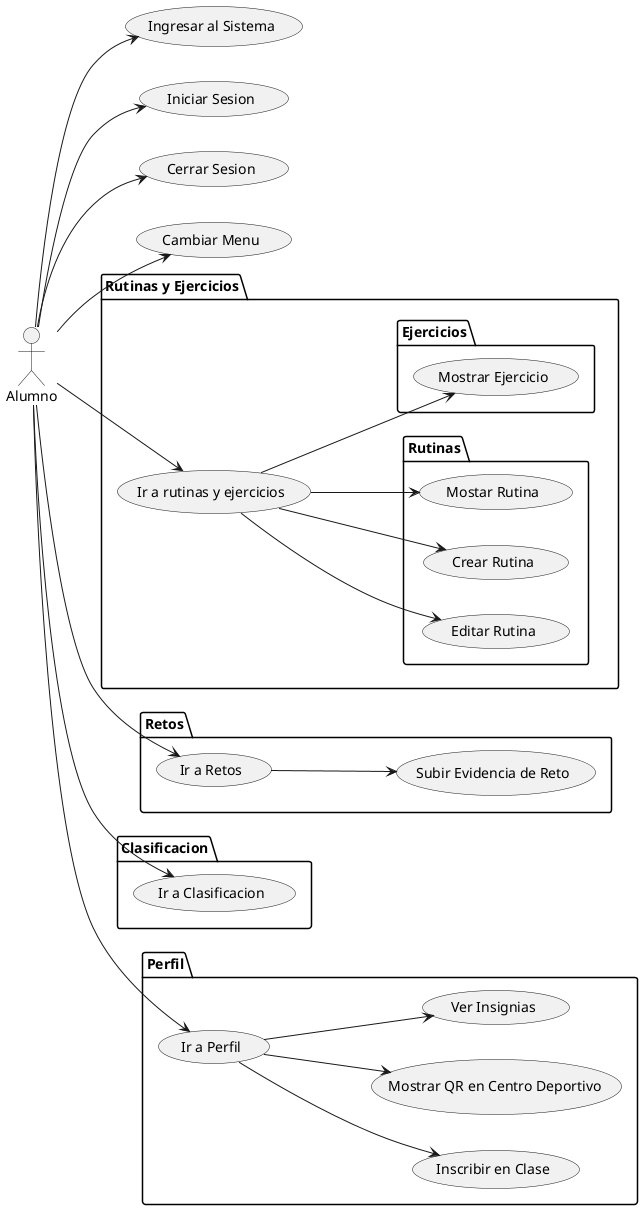 @startuml CdU_Alumno
left to right direction

actor Alumno

package "Rutinas y Ejercicios" {
    usecase "Ir a rutinas y ejercicios" as IrARutinasYEjercicios

    package "Rutinas" {
        usecase "Mostar Rutina" as MostrarRutina
        usecase "Crear Rutina" as CrearRutina
        usecase "Editar Rutina" as EditarRutina
    }

    package "Ejercicios" {
        usecase "Mostrar Ejercicio" as MostrarEjercicio
    }
}

package Retos {
    usecase "Ir a Retos" as IrARetos
    usecase "Subir Evidencia de Reto" as SubirEvidencia
}

package Clasificacion {
    usecase "Ir a Clasificacion" as IrAClasificacion
}

package Perfil {
    usecase "Ir a Perfil" as IrAPerfil
    usecase "Inscribir en Clase" as InscribirEnClase
    usecase "Mostrar QR en Centro Deportivo" as MostrarQRCentros
    usecase "Ver Insignias" as VerInsignias
}

usecase "Ingresar al Sistema" as IngresarAlSistema
usecase "Iniciar Sesion" as IniciarSesion
usecase "Cerrar Sesion" as CerrarSesion
usecase "Cambiar Menu" as CambiarMenu

Alumno --> IngresarAlSistema
Alumno --> IniciarSesion
Alumno --> CerrarSesion
Alumno --> CambiarMenu

Alumno --> IrARutinasYEjercicios
IrARutinasYEjercicios --> MostrarRutina
IrARutinasYEjercicios --> CrearRutina
IrARutinasYEjercicios --> EditarRutina
IrARutinasYEjercicios --> MostrarEjercicio

Alumno --> IrARetos
IrARetos --> SubirEvidencia

Alumno --> IrAClasificacion

Alumno --> IrAPerfil
IrAPerfil --> InscribirEnClase
IrAPerfil --> MostrarQRCentros
IrAPerfil --> VerInsignias

@enduml
